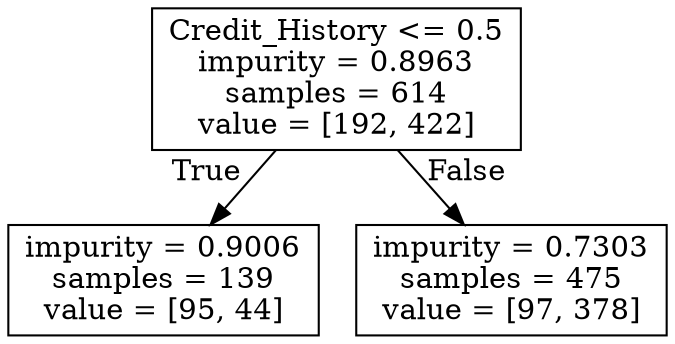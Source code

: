 digraph Tree {
node [shape=box] ;
0 [label="Credit_History <= 0.5\nimpurity = 0.8963\nsamples = 614\nvalue = [192, 422]"] ;
1 [label="impurity = 0.9006\nsamples = 139\nvalue = [95, 44]"] ;
0 -> 1 [labeldistance=2.5, labelangle=45, headlabel="True"] ;
2 [label="impurity = 0.7303\nsamples = 475\nvalue = [97, 378]"] ;
0 -> 2 [labeldistance=2.5, labelangle=-45, headlabel="False"] ;
}